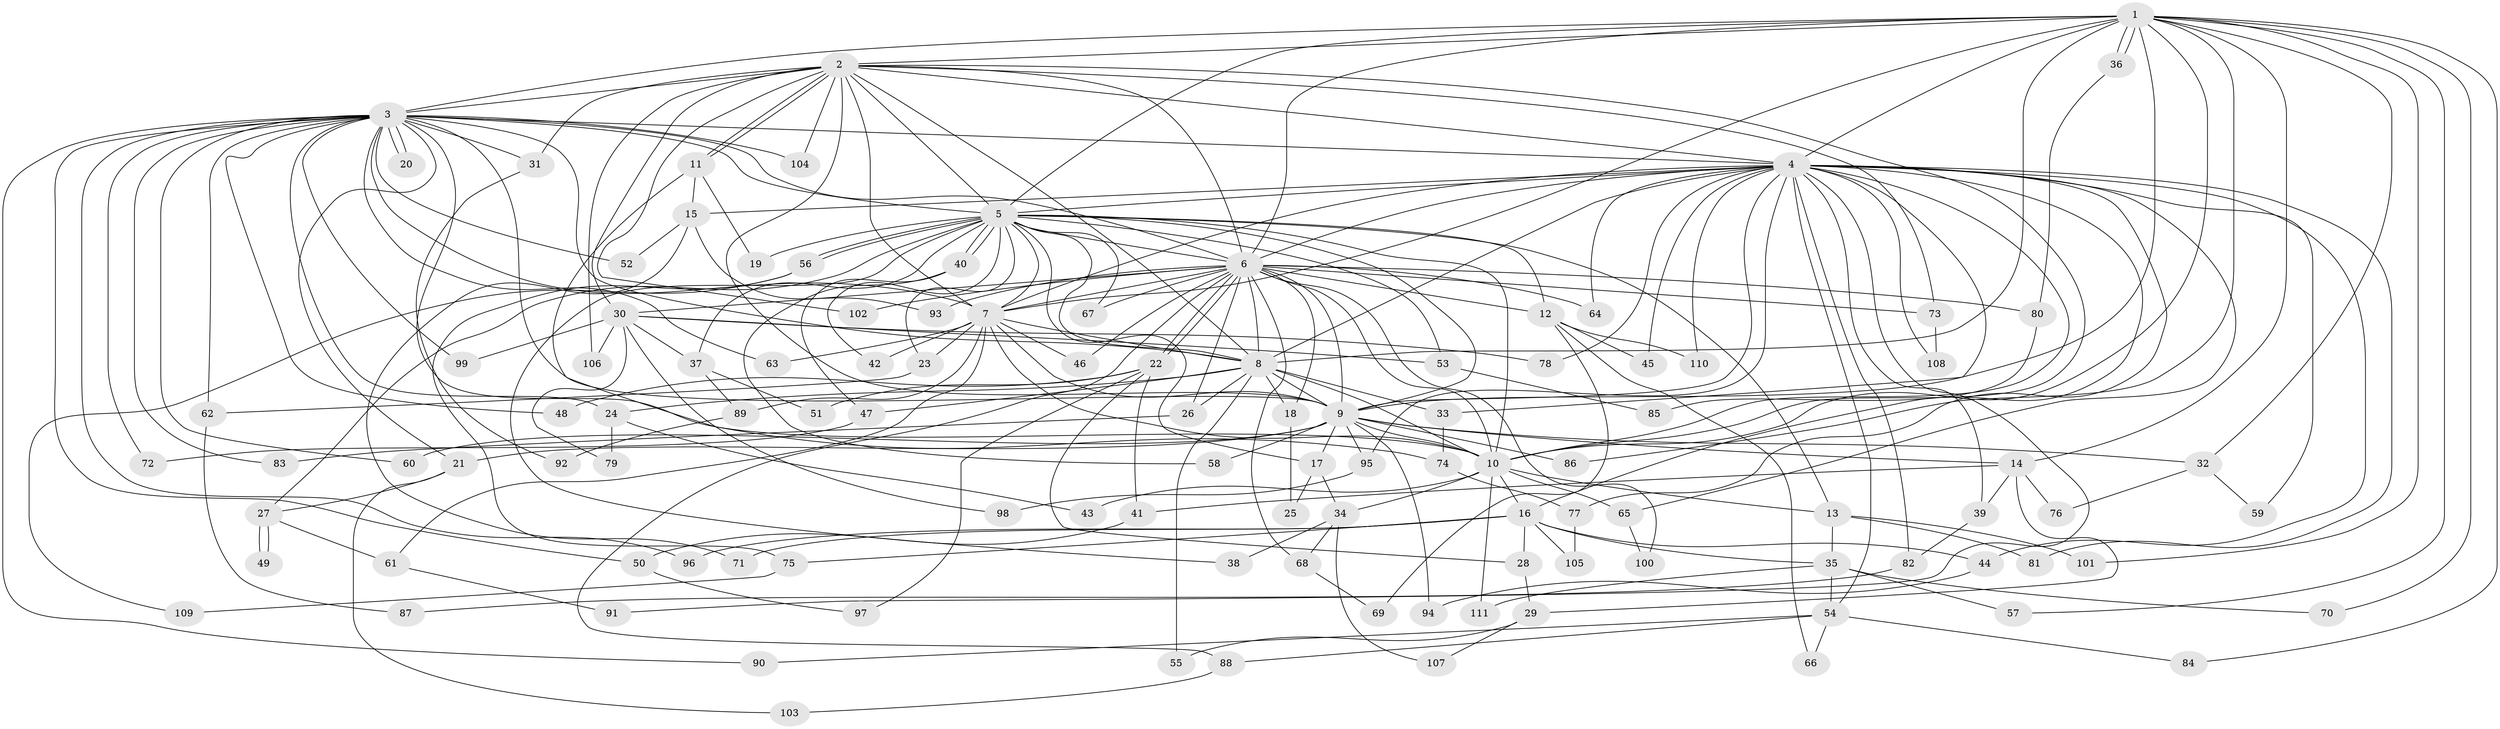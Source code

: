 // Generated by graph-tools (version 1.1) at 2025/01/03/09/25 03:01:26]
// undirected, 111 vertices, 247 edges
graph export_dot {
graph [start="1"]
  node [color=gray90,style=filled];
  1;
  2;
  3;
  4;
  5;
  6;
  7;
  8;
  9;
  10;
  11;
  12;
  13;
  14;
  15;
  16;
  17;
  18;
  19;
  20;
  21;
  22;
  23;
  24;
  25;
  26;
  27;
  28;
  29;
  30;
  31;
  32;
  33;
  34;
  35;
  36;
  37;
  38;
  39;
  40;
  41;
  42;
  43;
  44;
  45;
  46;
  47;
  48;
  49;
  50;
  51;
  52;
  53;
  54;
  55;
  56;
  57;
  58;
  59;
  60;
  61;
  62;
  63;
  64;
  65;
  66;
  67;
  68;
  69;
  70;
  71;
  72;
  73;
  74;
  75;
  76;
  77;
  78;
  79;
  80;
  81;
  82;
  83;
  84;
  85;
  86;
  87;
  88;
  89;
  90;
  91;
  92;
  93;
  94;
  95;
  96;
  97;
  98;
  99;
  100;
  101;
  102;
  103;
  104;
  105;
  106;
  107;
  108;
  109;
  110;
  111;
  1 -- 2;
  1 -- 3;
  1 -- 4;
  1 -- 5;
  1 -- 6;
  1 -- 7;
  1 -- 8;
  1 -- 9;
  1 -- 10;
  1 -- 14;
  1 -- 32;
  1 -- 36;
  1 -- 36;
  1 -- 57;
  1 -- 70;
  1 -- 84;
  1 -- 86;
  1 -- 101;
  2 -- 3;
  2 -- 4;
  2 -- 5;
  2 -- 6;
  2 -- 7;
  2 -- 8;
  2 -- 9;
  2 -- 10;
  2 -- 11;
  2 -- 11;
  2 -- 30;
  2 -- 31;
  2 -- 73;
  2 -- 102;
  2 -- 104;
  2 -- 106;
  3 -- 4;
  3 -- 5;
  3 -- 6;
  3 -- 7;
  3 -- 8;
  3 -- 9;
  3 -- 10;
  3 -- 20;
  3 -- 20;
  3 -- 21;
  3 -- 24;
  3 -- 31;
  3 -- 48;
  3 -- 50;
  3 -- 52;
  3 -- 60;
  3 -- 62;
  3 -- 63;
  3 -- 72;
  3 -- 83;
  3 -- 90;
  3 -- 96;
  3 -- 99;
  3 -- 104;
  4 -- 5;
  4 -- 6;
  4 -- 7;
  4 -- 8;
  4 -- 9;
  4 -- 10;
  4 -- 15;
  4 -- 16;
  4 -- 33;
  4 -- 39;
  4 -- 44;
  4 -- 45;
  4 -- 54;
  4 -- 59;
  4 -- 64;
  4 -- 65;
  4 -- 77;
  4 -- 78;
  4 -- 81;
  4 -- 82;
  4 -- 91;
  4 -- 95;
  4 -- 108;
  4 -- 110;
  5 -- 6;
  5 -- 7;
  5 -- 8;
  5 -- 9;
  5 -- 10;
  5 -- 12;
  5 -- 13;
  5 -- 17;
  5 -- 19;
  5 -- 23;
  5 -- 27;
  5 -- 37;
  5 -- 38;
  5 -- 40;
  5 -- 40;
  5 -- 42;
  5 -- 53;
  5 -- 56;
  5 -- 56;
  5 -- 67;
  6 -- 7;
  6 -- 8;
  6 -- 9;
  6 -- 10;
  6 -- 12;
  6 -- 18;
  6 -- 22;
  6 -- 22;
  6 -- 26;
  6 -- 30;
  6 -- 46;
  6 -- 64;
  6 -- 67;
  6 -- 68;
  6 -- 73;
  6 -- 80;
  6 -- 88;
  6 -- 93;
  6 -- 100;
  6 -- 102;
  7 -- 8;
  7 -- 9;
  7 -- 10;
  7 -- 23;
  7 -- 42;
  7 -- 46;
  7 -- 61;
  7 -- 63;
  7 -- 89;
  8 -- 9;
  8 -- 10;
  8 -- 18;
  8 -- 24;
  8 -- 26;
  8 -- 33;
  8 -- 47;
  8 -- 55;
  9 -- 10;
  9 -- 14;
  9 -- 17;
  9 -- 21;
  9 -- 32;
  9 -- 58;
  9 -- 60;
  9 -- 86;
  9 -- 94;
  9 -- 95;
  10 -- 13;
  10 -- 16;
  10 -- 34;
  10 -- 43;
  10 -- 65;
  10 -- 111;
  11 -- 15;
  11 -- 19;
  11 -- 74;
  12 -- 45;
  12 -- 66;
  12 -- 69;
  12 -- 110;
  13 -- 35;
  13 -- 81;
  13 -- 101;
  14 -- 29;
  14 -- 39;
  14 -- 41;
  14 -- 76;
  15 -- 52;
  15 -- 71;
  15 -- 93;
  16 -- 28;
  16 -- 35;
  16 -- 44;
  16 -- 71;
  16 -- 75;
  16 -- 96;
  16 -- 105;
  17 -- 25;
  17 -- 34;
  18 -- 25;
  21 -- 27;
  21 -- 103;
  22 -- 28;
  22 -- 41;
  22 -- 48;
  22 -- 51;
  22 -- 97;
  23 -- 62;
  24 -- 43;
  24 -- 79;
  26 -- 83;
  27 -- 49;
  27 -- 49;
  27 -- 61;
  28 -- 29;
  29 -- 55;
  29 -- 107;
  30 -- 37;
  30 -- 53;
  30 -- 78;
  30 -- 79;
  30 -- 98;
  30 -- 99;
  30 -- 106;
  31 -- 92;
  32 -- 59;
  32 -- 76;
  33 -- 74;
  34 -- 38;
  34 -- 68;
  34 -- 107;
  35 -- 54;
  35 -- 57;
  35 -- 70;
  35 -- 111;
  36 -- 80;
  37 -- 51;
  37 -- 89;
  39 -- 82;
  40 -- 47;
  40 -- 58;
  41 -- 50;
  44 -- 94;
  47 -- 72;
  50 -- 97;
  53 -- 85;
  54 -- 66;
  54 -- 84;
  54 -- 88;
  54 -- 90;
  56 -- 75;
  56 -- 109;
  61 -- 91;
  62 -- 87;
  65 -- 100;
  68 -- 69;
  73 -- 108;
  74 -- 77;
  75 -- 109;
  77 -- 105;
  80 -- 85;
  82 -- 87;
  88 -- 103;
  89 -- 92;
  95 -- 98;
}
